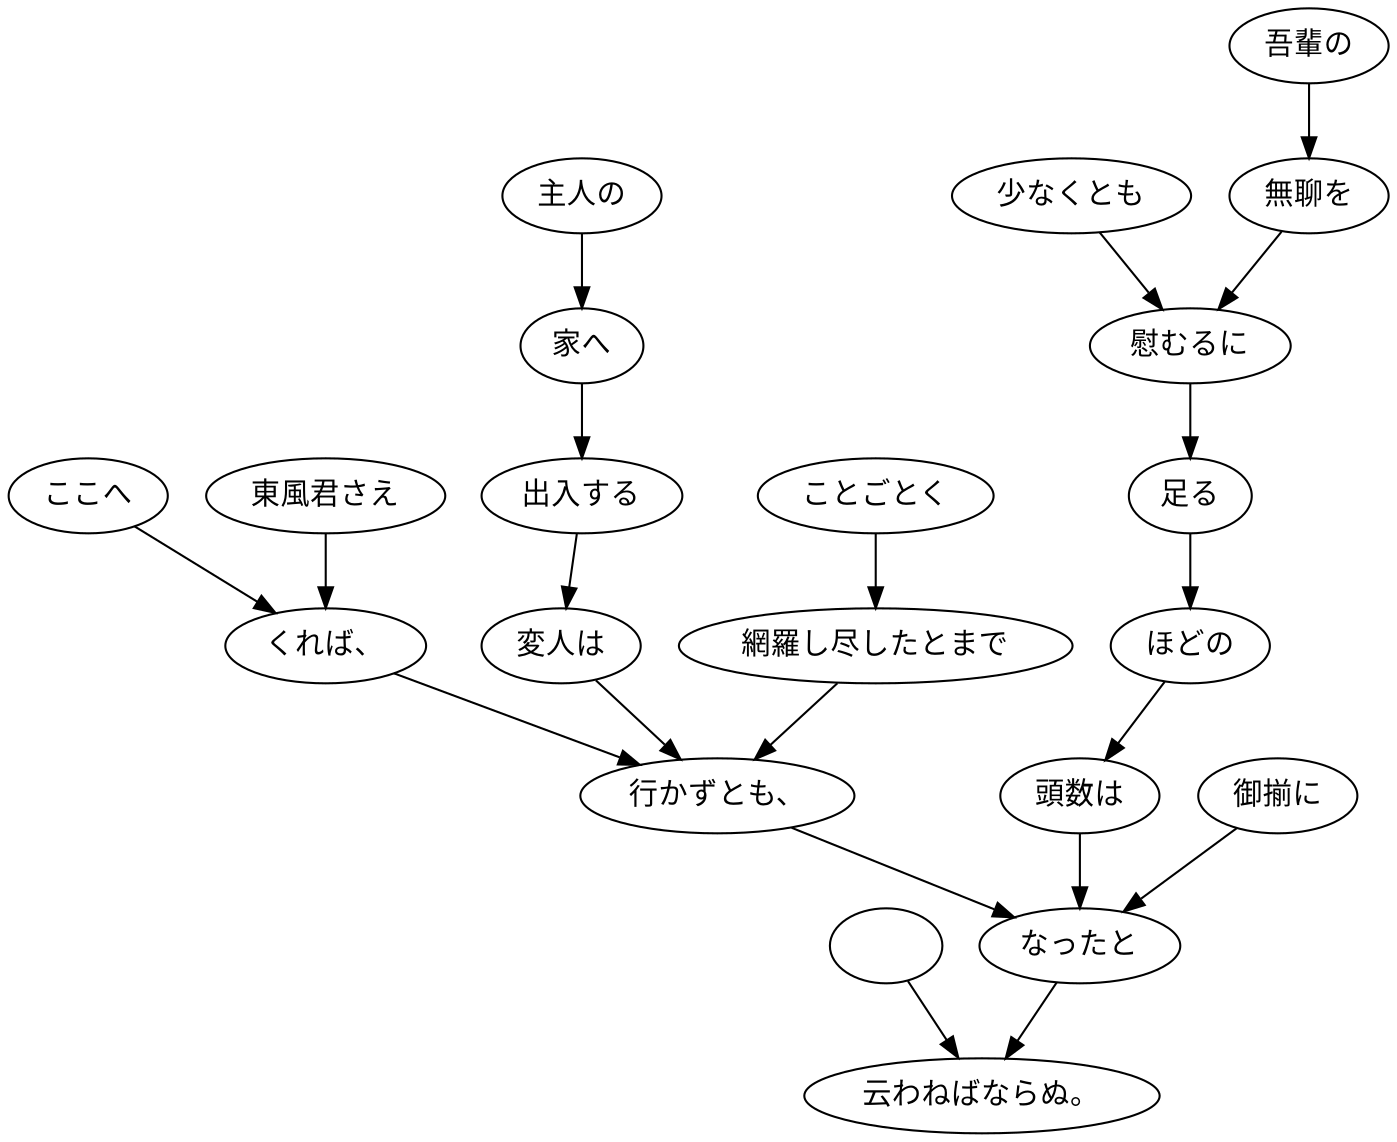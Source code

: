 digraph graph3740 {
	node0 [label="　"];
	node1 [label="ここへ"];
	node2 [label="東風君さえ"];
	node3 [label="くれば、"];
	node4 [label="主人の"];
	node5 [label="家へ"];
	node6 [label="出入する"];
	node7 [label="変人は"];
	node8 [label="ことごとく"];
	node9 [label="網羅し尽したとまで"];
	node10 [label="行かずとも、"];
	node11 [label="少なくとも"];
	node12 [label="吾輩の"];
	node13 [label="無聊を"];
	node14 [label="慰むるに"];
	node15 [label="足る"];
	node16 [label="ほどの"];
	node17 [label="頭数は"];
	node18 [label="御揃に"];
	node19 [label="なったと"];
	node20 [label="云わねばならぬ。"];
	node0 -> node20;
	node1 -> node3;
	node2 -> node3;
	node3 -> node10;
	node4 -> node5;
	node5 -> node6;
	node6 -> node7;
	node7 -> node10;
	node8 -> node9;
	node9 -> node10;
	node10 -> node19;
	node11 -> node14;
	node12 -> node13;
	node13 -> node14;
	node14 -> node15;
	node15 -> node16;
	node16 -> node17;
	node17 -> node19;
	node18 -> node19;
	node19 -> node20;
}
